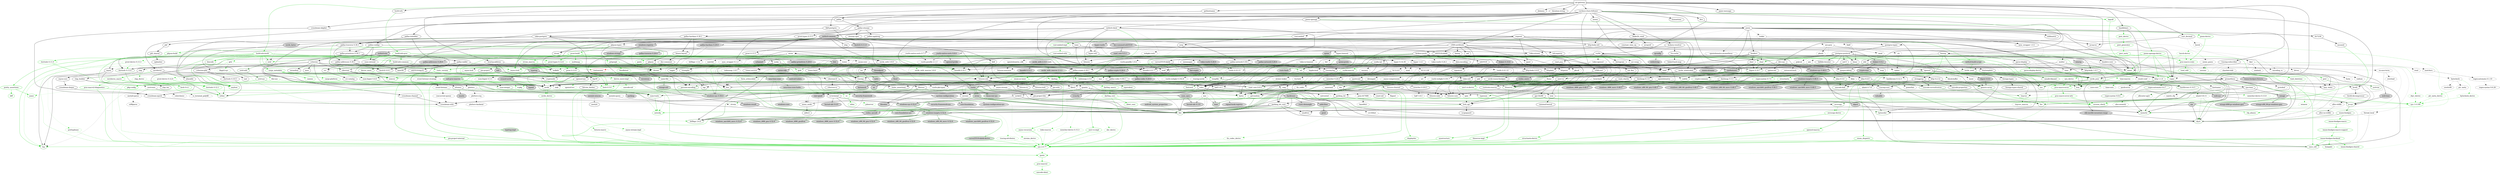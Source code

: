 digraph {
    0 [ label = "cat-gateway" shape = box]
    1 [ label = "anyhow" color = darkgreen]
    2 [ label = "base64 0.22.1" color = darkgreen]
    3 [ label = "bb8" ]
    4 [ label = "bb8-postgres" ]
    5 [ label = "build-info" ]
    6 [ label = "build-info-build" color = green3]
    7 [ label = "cardano-chain-follower" ]
    8 [ label = "chrono" color = darkgreen]
    9 [ label = "clap" ]
    10 [ label = "cpu-time" ]
    11 [ label = "crossbeam-skiplist" ]
    12 [ label = "cryptoxide" ]
    13 [ label = "dashmap 6.1.0" ]
    14 [ label = "dotenvy" ]
    15 [ label = "duration-string" ]
    16 [ label = "ed25519-dalek" ]
    17 [ label = "futures" ]
    18 [ label = "gethostname" ]
    19 [ label = "handlebars" ]
    20 [ label = "hex" ]
    21 [ label = "local-ip-address" ]
    22 [ label = "moka" ]
    23 [ label = "num-bigint 0.4.6" color = darkgreen]
    24 [ label = "num-traits" color = darkgreen]
    25 [ label = "openssl" ]
    26 [ label = "pallas" ]
    27 [ label = "pallas-traverse 0.30.1" ]
    28 [ label = "panic-message" ]
    29 [ label = "poem" ]
    30 [ label = "poem-openapi" ]
    31 [ label = "prometheus" ]
    32 [ label = "rand" ]
    33 [ label = "rust-embed" ]
    34 [ label = "rust_decimal" ]
    35 [ label = "scylla" ]
    36 [ label = "serde" color = darkgreen]
    37 [ label = "serde_json" color = darkgreen]
    38 [ label = "strum" ]
    39 [ label = "strum_macros" color = green3]
    40 [ label = "thiserror" color = darkgreen]
    41 [ label = "tokio" ]
    42 [ label = "tokio-postgres" ]
    43 [ label = "tracing" ]
    44 [ label = "tracing-subscriber" ]
    45 [ label = "ulid" ]
    46 [ label = "url" color = darkgreen]
    47 [ label = "uuid" ]
    48 [ label = "async-trait" color = green3]
    49 [ label = "futures-util" ]
    50 [ label = "parking_lot" ]
    51 [ label = "bincode" color = darkgreen]
    52 [ label = "build-info-common" color = darkgreen]
    53 [ label = "build-info-proc" color = green3]
    54 [ label = "cargo_metadata" color = green3]
    55 [ label = "git2" color = green3, style = dashed]
    56 [ label = "glob" color = darkgreen]
    57 [ label = "pretty_assertions" color = green3]
    58 [ label = "rustc_version" color = green3]
    59 [ label = "zstd" color = darkgreen]
    60 [ label = "blake2b_simd" ]
    61 [ label = "brotli" ]
    62 [ label = "c509-certificate" ]
    63 [ label = "crossbeam-channel" ]
    64 [ label = "crossbeam-epoch" ]
    65 [ label = "dirs" ]
    66 [ label = "fmmap" ]
    67 [ label = "hickory-resolver" ]
    68 [ label = "http 1.1.0" color = darkgreen]
    69 [ label = "humantime" ]
    70 [ label = "logcall" color = green3]
    71 [ label = "memx" ]
    72 [ label = "minicbor 0.24.4" ]
    73 [ label = "mithril-client" ]
    74 [ label = "ouroboros" ]
    75 [ label = "pallas-crypto 0.30.1" ]
    76 [ label = "pallas-hardano 0.30.1" ]
    77 [ label = "rayon" ]
    78 [ label = "tar" ]
    79 [ label = "tracing-log" ]
    80 [ label = "ureq" ]
    81 [ label = "x509-cert" ]
    82 [ label = "android-tzdata" color = darkgreen, style = "dashed,filled", fillcolor = lightgrey]
    83 [ label = "iana-time-zone" color = darkgreen, style = "dashed,filled", fillcolor = lightgrey]
    84 [ label = "js-sys" color = darkgreen]
    85 [ label = "wasm-bindgen" color = darkgreen]
    86 [ label = "windows-targets 0.52.6" color = darkgreen, style = filled, fillcolor = lightgrey]
    87 [ label = "clap_builder" ]
    88 [ label = "clap_derive" color = green3, style = dashed]
    89 [ label = "libc" color = darkgreen]
    90 [ label = "winapi" style = filled, fillcolor = lightgrey]
    91 [ label = "crossbeam-utils" ]
    92 [ label = "cfg-if" color = darkgreen]
    93 [ label = "hashbrown 0.14.5" color = darkgreen]
    94 [ label = "lock_api" ]
    95 [ label = "once_cell" color = darkgreen]
    96 [ label = "parking_lot_core" ]
    97 [ label = "curve25519-dalek" ]
    98 [ label = "ed25519" ]
    99 [ label = "rand_core 0.6.4" color = darkgreen]
    100 [ label = "sha2" color = darkgreen]
    101 [ label = "subtle" color = darkgreen]
    102 [ label = "zeroize" ]
    103 [ label = "futures-channel" ]
    104 [ label = "futures-core" ]
    105 [ label = "futures-executor" style = dashed]
    106 [ label = "futures-io" ]
    107 [ label = "futures-sink" ]
    108 [ label = "futures-task" ]
    109 [ label = "rustix" color = darkgreen, style = filled, fillcolor = lightgrey]
    110 [ label = "log" color = darkgreen]
    111 [ label = "pest" color = darkgreen]
    112 [ label = "pest_derive" color = green3]
    113 [ label = "neli" style = filled, fillcolor = lightgrey]
    114 [ label = "windows-sys 0.59.0" color = darkgreen, style = filled, fillcolor = lightgrey]
    115 [ label = "async-lock" style = dashed]
    116 [ label = "event-listener" style = dashed]
    117 [ label = "quanta" style = dashed]
    118 [ label = "smallvec" ]
    119 [ label = "tagptr" ]
    120 [ label = "triomphe" ]
    121 [ label = "num-integer" color = darkgreen]
    122 [ label = "autocfg" color = green3]
    123 [ label = "bitflags 2.6.0" color = darkgreen]
    124 [ label = "foreign-types" ]
    125 [ label = "openssl-macros" color = green3]
    126 [ label = "openssl-sys" ]
    127 [ label = "pallas-addresses 0.30.1" ]
    128 [ label = "pallas-codec 0.30.1" ]
    129 [ label = "pallas-configs" ]
    130 [ label = "pallas-network 0.30.1" ]
    131 [ label = "pallas-primitives 0.30.1" ]
    132 [ label = "pallas-txbuilder" ]
    133 [ label = "pallas-utxorpc" ]
    134 [ label = "itertools 0.13.0" color = darkgreen]
    135 [ label = "paste" color = green3]
    136 [ label = "async-compression" style = dashed]
    137 [ label = "bytes" color = darkgreen]
    138 [ label = "cookie" style = dashed]
    139 [ label = "headers" ]
    140 [ label = "http-body-util" ]
    141 [ label = "hyper 1.4.1" ]
    142 [ label = "hyper-util" ]
    143 [ label = "mime" color = darkgreen]
    144 [ label = "mime_guess" style = dashed]
    145 [ label = "multer" style = dashed]
    146 [ label = "nix" style = filled, fillcolor = lightgrey]
    147 [ label = "opentelemetry" style = dashed]
    148 [ label = "opentelemetry-prometheus" style = dashed]
    149 [ label = "percent-encoding" color = darkgreen]
    150 [ label = "pin-project-lite" ]
    151 [ label = "poem-derive" color = green3]
    152 [ label = "quick-xml" ]
    153 [ label = "regex" color = darkgreen]
    154 [ label = "rfc7239" ]
    155 [ label = "serde_urlencoded" ]
    156 [ label = "serde_yaml" color = darkgreen]
    157 [ label = "sync_wrapper 1.0.1" ]
    158 [ label = "tempfile" color = darkgreen]
    159 [ label = "time" style = dashed]
    160 [ label = "tokio-stream" ]
    161 [ label = "tokio-util" ]
    162 [ label = "wildmatch" ]
    163 [ label = "derive_more" color = darkgreen]
    164 [ label = "indexmap 2.5.0" color = darkgreen]
    165 [ label = "poem-openapi-derive" color = green3]
    166 [ label = "fnv" color = darkgreen]
    167 [ label = "lazy_static" ]
    168 [ label = "memchr" color = darkgreen]
    169 [ label = "protobuf" style = dashed]
    170 [ label = "rand_chacha" ]
    171 [ label = "rust-embed-impl" color = green3]
    172 [ label = "rust-embed-utils" color = darkgreen]
    173 [ label = "walkdir" color = darkgreen]
    174 [ label = "arrayvec" ]
    175 [ label = "borsh" style = dashed]
    176 [ label = "postgres-types" ]
    177 [ label = "rkyv" style = dashed]
    178 [ label = "arc-swap" ]
    179 [ label = "byteorder" color = darkgreen]
    180 [ label = "dashmap 5.5.3" ]
    181 [ label = "histogram" ]
    182 [ label = "lz4_flex" ]
    183 [ label = "rand_pcg" ]
    184 [ label = "scylla-cql" ]
    185 [ label = "scylla-macros" color = green3]
    186 [ label = "snap" ]
    187 [ label = "socket2" ]
    188 [ label = "tokio-openssl" style = dashed]
    189 [ label = "serde_derive" color = green3]
    190 [ label = "itoa" color = darkgreen]
    191 [ label = "ryu" color = darkgreen]
    192 [ label = "heck 0.5.0" color = green3]
    193 [ label = "proc-macro2" color = green3]
    194 [ label = "quote" color = green3]
    195 [ label = "rustversion" color = red]
    196 [ label = "syn 2.0.77" color = green3]
    197 [ label = "thiserror-impl" color = green3]
    198 [ label = "backtrace" style = filled, fillcolor = lightgrey]
    199 [ label = "mio" style = dashed]
    200 [ label = "signal-hook-registry" style = "dashed,filled", fillcolor = lightgrey]
    201 [ label = "tokio-macros" color = green3, style = dashed]
    202 [ label = "windows-sys 0.52.0" color = darkgreen, style = filled, fillcolor = lightgrey]
    203 [ label = "fallible-iterator" ]
    204 [ label = "phf" ]
    205 [ label = "postgres-protocol" ]
    206 [ label = "whoami" ]
    207 [ label = "tracing-attributes" color = green3, style = dashed]
    208 [ label = "tracing-core" ]
    209 [ label = "matchers" style = dashed]
    210 [ label = "nu-ansi-term" style = dashed]
    211 [ label = "sharded-slab" style = dashed]
    212 [ label = "thread_local" style = dashed]
    213 [ label = "tracing-serde" style = dashed]
    214 [ label = "getrandom" color = darkgreen]
    215 [ label = "web-time" style = filled, fillcolor = lightgrey]
    216 [ label = "form_urlencoded" color = darkgreen]
    217 [ label = "idna 0.5.0" color = darkgreen]
    218 [ label = "futures-macro" color = green3, style = dashed]
    219 [ label = "pin-utils" ]
    220 [ label = "slab" style = dashed]
    221 [ label = "semver" color = darkgreen]
    222 [ label = "proc-macro-error" color = green3]
    223 [ label = "camino" color = green3]
    224 [ label = "cargo-platform" color = green3]
    225 [ label = "libgit2-sys" color = green3, style = dashed]
    226 [ label = "diff" color = green3]
    227 [ label = "yansi" color = green3]
    228 [ label = "zstd-safe" color = darkgreen]
    229 [ label = "arrayref" ]
    230 [ label = "constant_time_eq" ]
    231 [ label = "alloc-no-stdlib" ]
    232 [ label = "alloc-stdlib" style = dashed]
    233 [ label = "brotli-decompressor" ]
    234 [ label = "asn1-rs" ]
    235 [ label = "bimap" ]
    236 [ label = "oid" ]
    237 [ label = "oid-registry" ]
    238 [ label = "serde-wasm-bindgen" ]
    239 [ label = "dirs-sys" ]
    240 [ label = "enum_dispatch" color = green3]
    241 [ label = "fs4" style = dashed]
    242 [ label = "memmapix" ]
    243 [ label = "parse-display" ]
    244 [ label = "hickory-proto" ]
    245 [ label = "ipconfig" style = "dashed,filled", fillcolor = lightgrey]
    246 [ label = "lru-cache" ]
    247 [ label = "resolv-conf" style = dashed]
    248 [ label = "rustls 0.21.12" style = dashed]
    249 [ label = "tokio-rustls 0.24.1" style = dashed]
    250 [ label = "syn 1.0.109" color = green3]
    251 [ label = "cpufeatures" color = darkgreen, style = filled, fillcolor = lightgrey]
    252 [ label = "half 2.4.1" ]
    253 [ label = "minicbor-derive 0.15.3" color = green3, style = dashed]
    254 [ label = "async-recursion" color = green3]
    255 [ label = "flate2" style = dashed]
    256 [ label = "flume" style = dashed]
    257 [ label = "mithril-common" style = filled, fillcolor = lightgrey]
    258 [ label = "reqwest" ]
    259 [ label = "slog" ]
    260 [ label = "aliasable" ]
    261 [ label = "ouroboros_macro" color = green3]
    262 [ label = "static_assertions" ]
    263 [ label = "binary-layout" ]
    264 [ label = "tap" ]
    265 [ label = "either" color = darkgreen]
    266 [ label = "rayon-core" ]
    267 [ label = "filetime" ]
    268 [ label = "xattr" style = "dashed,filled", fillcolor = lightgrey]
    269 [ label = "rustls 0.23.13" style = dashed]
    270 [ label = "rustls-native-certs 0.7.3" style = dashed]
    271 [ label = "rustls-pki-types" style = dashed]
    272 [ label = "webpki-roots" style = dashed]
    273 [ label = "const-oid" ]
    274 [ label = "der" ]
    275 [ label = "spki" ]
    276 [ label = "tls_codec" style = dashed]
    277 [ label = "android_system_properties" color = darkgreen, style = "dashed,filled", fillcolor = lightgrey]
    278 [ label = "core-foundation-sys" color = darkgreen, style = "dashed,filled", fillcolor = lightgrey]
    279 [ label = "iana-time-zone-haiku" color = darkgreen, style = "dashed,filled", fillcolor = lightgrey]
    280 [ label = "windows-core" color = darkgreen, style = "dashed,filled", fillcolor = lightgrey]
    281 [ label = "wasm-bindgen-macro" color = green3]
    282 [ label = "windows_aarch64_gnullvm 0.52.6" color = darkgreen, style = filled, fillcolor = lightgrey]
    283 [ label = "windows_aarch64_msvc 0.52.6" color = darkgreen, style = filled, fillcolor = lightgrey]
    284 [ label = "windows_i686_gnu 0.52.6" color = darkgreen, style = filled, fillcolor = lightgrey]
    285 [ label = "windows_i686_gnullvm" color = darkgreen, style = filled, fillcolor = lightgrey]
    286 [ label = "windows_i686_msvc 0.52.6" color = darkgreen, style = filled, fillcolor = lightgrey]
    287 [ label = "windows_x86_64_gnu 0.52.6" color = darkgreen, style = filled, fillcolor = lightgrey]
    288 [ label = "windows_x86_64_gnullvm 0.52.6" color = darkgreen, style = filled, fillcolor = lightgrey]
    289 [ label = "windows_x86_64_msvc 0.52.6" color = darkgreen, style = filled, fillcolor = lightgrey]
    290 [ label = "anstream" style = dashed]
    291 [ label = "anstyle" ]
    292 [ label = "clap_lex" ]
    293 [ label = "strsim" color = darkgreen, style = dashed]
    294 [ label = "winapi-i686-pc-windows-gnu" style = filled, fillcolor = lightgrey]
    295 [ label = "winapi-x86_64-pc-windows-gnu" style = filled, fillcolor = lightgrey]
    296 [ label = "ahash 0.8.11" color = darkgreen, style = dashed]
    297 [ label = "allocator-api2" color = darkgreen, style = dashed]
    298 [ label = "scopeguard" ]
    299 [ label = "redox_syscall" style = filled, fillcolor = lightgrey]
    300 [ label = "curve25519-dalek-derive" color = green3, style = filled, fillcolor = lightgrey]
    301 [ label = "digest 0.10.7" color = darkgreen]
    302 [ label = "fiat-crypto" style = filled, fillcolor = lightgrey]
    303 [ label = "pkcs8" style = dashed]
    304 [ label = "signature" ]
    305 [ label = "zeroize_derive" color = green3, style = dashed]
    306 [ label = "errno" color = darkgreen, style = filled, fillcolor = lightgrey]
    307 [ label = "linux-raw-sys" color = darkgreen, style = filled, fillcolor = lightgrey]
    308 [ label = "ucd-trie" color = darkgreen]
    309 [ label = "pest_generator" color = green3]
    310 [ label = "neli-proc-macros" color = green3, style = filled, fillcolor = lightgrey]
    311 [ label = "event-listener-strategy" style = dashed]
    312 [ label = "concurrent-queue" style = dashed]
    313 [ label = "parking" style = "dashed,filled", fillcolor = lightgrey]
    314 [ label = "raw-cpuid" style = "dashed,filled", fillcolor = lightgrey]
    315 [ label = "wasi" color = darkgreen, style = filled, fillcolor = lightgrey]
    316 [ label = "web-sys" style = filled, fillcolor = lightgrey]
    317 [ label = "foreign-types-shared" ]
    318 [ label = "cc" color = green3]
    319 [ label = "openssl-src" color = green3, style = dashed]
    320 [ label = "pkg-config" color = green3]
    321 [ label = "vcpkg" color = green3]
    322 [ label = "base58" ]
    323 [ label = "bech32 0.9.1" ]
    324 [ label = "crc" ]
    325 [ label = "minicbor 0.20.0" ]
    326 [ label = "num-rational" ]
    327 [ label = "serde_with 3.9.0" ]
    328 [ label = "criterion" ]
    329 [ label = "pallas-wallet" ]
    330 [ label = "pallas-applying" ]
    331 [ label = "prost-types 0.13.3" ]
    332 [ label = "utxorpc-spec" ]
    333 [ label = "aes-gcm" style = dashed]
    334 [ label = "hkdf" style = dashed]
    335 [ label = "hmac" ]
    336 [ label = "version_check" color = green3]
    337 [ label = "base64 0.21.7" ]
    338 [ label = "headers-core" ]
    339 [ label = "httpdate" ]
    340 [ label = "sha1" ]
    341 [ label = "http-body 1.0.1" ]
    342 [ label = "h2 0.4.6" style = dashed]
    343 [ label = "httparse" style = dashed]
    344 [ label = "want" style = dashed]
    345 [ label = "tower" style = dashed]
    346 [ label = "tower-service" ]
    347 [ label = "unicase" color = darkgreen, style = dashed]
    348 [ label = "encoding_rs" style = dashed]
    349 [ label = "spin" style = dashed]
    350 [ label = "cfg_aliases" color = green3]
    351 [ label = "opentelemetry_sdk" style = dashed]
    352 [ label = "proc-macro-crate" color = green3]
    353 [ label = "aho-corasick" color = darkgreen, style = dashed]
    354 [ label = "regex-automata 0.4.7" color = darkgreen]
    355 [ label = "regex-syntax 0.8.4" color = darkgreen]
    356 [ label = "uncased" ]
    357 [ label = "unsafe-libyaml" color = darkgreen]
    358 [ label = "fastrand" color = darkgreen]
    359 [ label = "deranged" style = dashed]
    360 [ label = "num-conv" color = darkgreen, style = dashed]
    361 [ label = "powerfmt" style = dashed]
    362 [ label = "time-core" color = darkgreen, style = dashed]
    363 [ label = "time-macros" color = green3, style = dashed]
    364 [ label = "derive_more-impl" color = green3]
    365 [ label = "equivalent" color = darkgreen]
    366 [ label = "darling" color = green3]
    367 [ label = "ppv-lite86" ]
    368 [ label = "same-file" color = darkgreen]
    369 [ label = "winapi-util" color = darkgreen, style = filled, fillcolor = lightgrey]
    370 [ label = "borsh-derive" color = green3, style = dashed]
    371 [ label = "bitvec" style = dashed]
    372 [ label = "bytecheck" style = dashed]
    373 [ label = "hashbrown 0.12.3" style = dashed]
    374 [ label = "ptr_meta" style = dashed]
    375 [ label = "rend" style = dashed]
    376 [ label = "rkyv_derive" color = green3, style = dashed]
    377 [ label = "seahash" style = dashed]
    378 [ label = "tinyvec" color = darkgreen]
    379 [ label = "twox-hash" style = dashed]
    380 [ label = "bigdecimal" style = dashed]
    381 [ label = "num-bigint 0.3.3" style = dashed]
    382 [ label = "secrecy" style = dashed]
    383 [ label = "unicode-ident" color = green3]
    384 [ label = "addr2line" style = filled, fillcolor = lightgrey]
    385 [ label = "miniz_oxide" ]
    386 [ label = "object" style = filled, fillcolor = lightgrey]
    387 [ label = "rustc-demangle" style = filled, fillcolor = lightgrey]
    388 [ label = "hermit-abi 0.3.9" style = filled, fillcolor = lightgrey]
    389 [ label = "phf_shared" ]
    390 [ label = "md-5" ]
    391 [ label = "stringprep" ]
    392 [ label = "wasite" style = filled, fillcolor = lightgrey]
    393 [ label = "valuable" style = "dashed,filled", fillcolor = lightgrey]
    394 [ label = "regex-automata 0.1.10" style = dashed]
    395 [ label = "overload" style = dashed]
    396 [ label = "unicode-bidi" color = darkgreen]
    397 [ label = "unicode-normalization" color = darkgreen]
    398 [ label = "proc-macro-error-attr" color = green3]
    399 [ label = "libz-sys" color = green3, style = dashed]
    400 [ label = "zstd-sys" color = darkgreen]
    401 [ label = "asn1-rs-derive" color = green3]
    402 [ label = "asn1-rs-impl" color = green3]
    403 [ label = "displaydoc" color = green3]
    404 [ label = "nom" ]
    405 [ label = "rusticata-macros" ]
    406 [ label = "option-ext" ]
    407 [ label = "redox_users" style = filled, fillcolor = lightgrey]
    408 [ label = "windows-sys 0.48.0" style = filled, fillcolor = lightgrey]
    409 [ label = "parse-display-derive" color = green3]
    410 [ label = "data-encoding" ]
    411 [ label = "enum-as-inner" color = green3]
    412 [ label = "idna 0.4.0" ]
    413 [ label = "ipnet" ]
    414 [ label = "rustls-pemfile 1.0.4" style = dashed]
    415 [ label = "widestring" style = "dashed,filled", fillcolor = lightgrey]
    416 [ label = "winreg" style = "dashed,filled", fillcolor = lightgrey]
    417 [ label = "linked-hash-map" ]
    418 [ label = "hostname" style = dashed]
    419 [ label = "quick-error" style = dashed]
    420 [ label = "ring" style = dashed]
    421 [ label = "rustls-webpki 0.101.7" style = dashed]
    422 [ label = "sct" style = dashed]
    423 [ label = "crunchy" style = filled, fillcolor = lightgrey]
    424 [ label = "crc32fast" style = dashed]
    425 [ label = "nanorand" style = dashed]
    426 [ label = "bech32 0.11.0" style = filled, fillcolor = lightgrey]
    427 [ label = "blake2 0.10.6" style = filled, fillcolor = lightgrey]
    428 [ label = "ciborium" ]
    429 [ label = "ckb-merkle-mountain-range" style = filled, fillcolor = lightgrey]
    430 [ label = "fixed" style = filled, fillcolor = lightgrey]
    431 [ label = "kes-summed-ed25519" style = filled, fillcolor = lightgrey]
    432 [ label = "mithril-build-script" color = green3, style = filled, fillcolor = lightgrey]
    433 [ label = "mithril-stm" style = filled, fillcolor = lightgrey]
    434 [ label = "pallas-addresses 0.29.0" style = "dashed,filled", fillcolor = lightgrey]
    435 [ label = "pallas-codec 0.29.0" style = "dashed,filled", fillcolor = lightgrey]
    436 [ label = "pallas-hardano 0.29.0" style = "dashed,filled", fillcolor = lightgrey]
    437 [ label = "pallas-network 0.29.0" style = "dashed,filled", fillcolor = lightgrey]
    438 [ label = "pallas-primitives 0.29.0" style = "dashed,filled", fillcolor = lightgrey]
    439 [ label = "pallas-traverse 0.29.0" style = "dashed,filled", fillcolor = lightgrey]
    440 [ label = "serde_bytes" style = filled, fillcolor = lightgrey]
    441 [ label = "typetag" style = filled, fillcolor = lightgrey]
    442 [ label = "hyper-rustls" style = "dashed,filled", fillcolor = lightgrey]
    443 [ label = "quinn" style = "dashed,filled", fillcolor = lightgrey]
    444 [ label = "rustls-pemfile 2.1.3" style = dashed]
    445 [ label = "system-configuration" style = "dashed,filled", fillcolor = lightgrey]
    446 [ label = "tokio-rustls 0.26.0" style = "dashed,filled", fillcolor = lightgrey]
    447 [ label = "wasm-bindgen-futures" style = filled, fillcolor = lightgrey]
    448 [ label = "wasm-streams" style = "dashed,filled", fillcolor = lightgrey]
    449 [ label = "windows-registry" style = filled, fillcolor = lightgrey]
    450 [ label = "heck 0.4.1" color = green3]
    451 [ label = "itertools 0.12.1" color = green3]
    452 [ label = "proc-macro2-diagnostics" color = green3]
    453 [ label = "doc-comment" ]
    454 [ label = "crossbeam-deque" ]
    455 [ label = "libredox" style = filled, fillcolor = lightgrey]
    456 [ label = "rustls-webpki 0.102.8" style = dashed]
    457 [ label = "openssl-probe" style = "dashed,filled", fillcolor = lightgrey]
    458 [ label = "schannel" style = "dashed,filled", fillcolor = lightgrey]
    459 [ label = "security-framework" style = "dashed,filled", fillcolor = lightgrey]
    460 [ label = "der_derive" color = green3, style = dashed]
    461 [ label = "flagset" style = dashed]
    462 [ label = "pem-rfc7468" style = dashed]
    463 [ label = "base64ct" style = dashed]
    464 [ label = "tls_codec_derive" color = green3, style = dashed]
    465 [ label = "wasm-bindgen-macro-support" color = green3]
    466 [ label = "anstyle-parse" style = dashed]
    467 [ label = "anstyle-query" style = dashed]
    468 [ label = "anstyle-wincon" style = "dashed,filled", fillcolor = lightgrey]
    469 [ label = "colorchoice" style = dashed]
    470 [ label = "is_terminal_polyfill" style = dashed]
    471 [ label = "utf8parse" style = dashed]
    472 [ label = "zerocopy" color = darkgreen]
    473 [ label = "block-buffer" color = darkgreen, style = dashed]
    474 [ label = "crypto-common" color = darkgreen]
    475 [ label = "pest_meta" color = green3]
    476 [ label = "jobserver" color = green3, style = dashed]
    477 [ label = "shlex" color = green3]
    478 [ label = "crc-catalog" ]
    479 [ label = "half 1.8.3" style = dashed]
    480 [ label = "minicbor-derive 0.13.0" color = green3, style = dashed]
    481 [ label = "indexmap 1.9.3" style = dashed]
    482 [ label = "serde_with_macros 3.9.0" color = green3, style = dashed]
    483 [ label = "anes" ]
    484 [ label = "cast" ]
    485 [ label = "criterion-plot" ]
    486 [ label = "is-terminal" ]
    487 [ label = "itertools 0.10.5" ]
    488 [ label = "oorandom" ]
    489 [ label = "plotters" style = dashed]
    490 [ label = "tinytemplate" ]
    491 [ label = "bip39" ]
    492 [ label = "ed25519-bip32" ]
    493 [ label = "prost 0.13.3" ]
    494 [ label = "pbjson" ]
    495 [ label = "pbjson-types" ]
    496 [ label = "prost 0.12.6" color = darkgreen]
    497 [ label = "tonic" ]
    498 [ label = "aead" style = dashed]
    499 [ label = "aes" style = dashed]
    500 [ label = "cipher" style = dashed]
    501 [ label = "ctr" style = dashed]
    502 [ label = "ghash" style = dashed]
    503 [ label = "atomic-waker" style = dashed]
    504 [ label = "try-lock" style = dashed]
    505 [ label = "pin-project" ]
    506 [ label = "tower-layer" ]
    507 [ label = "toml_edit" color = green3]
    508 [ label = "unicode-xid" color = green3, style = dashed]
    509 [ label = "darling_core" color = green3]
    510 [ label = "darling_macro" color = green3]
    511 [ label = "syn_derive" color = green3, style = dashed]
    512 [ label = "funty" style = dashed]
    513 [ label = "radium" style = dashed]
    514 [ label = "wyz" style = dashed]
    515 [ label = "bytecheck_derive" color = green3, style = dashed]
    516 [ label = "simdutf8" style = dashed]
    517 [ label = "ahash 0.7.8" style = dashed]
    518 [ label = "ptr_meta_derive" color = green3, style = dashed]
    519 [ label = "tinyvec_macros" color = darkgreen, style = dashed]
    520 [ label = "libm" style = dashed]
    521 [ label = "gimli" style = filled, fillcolor = lightgrey]
    522 [ label = "adler2" ]
    523 [ label = "siphasher" ]
    524 [ label = "unicode-properties" ]
    525 [ label = "regex-syntax 0.6.29" style = dashed]
    526 [ label = "synstructure" color = green3]
    527 [ label = "minimal-lexical" ]
    528 [ label = "windows-targets 0.48.5" style = filled, fillcolor = lightgrey]
    529 [ label = "regex-syntax 0.7.5" color = green3]
    530 [ label = "structmeta" color = green3]
    531 [ label = "match_cfg" style = dashed]
    532 [ label = "untrusted" style = dashed]
    533 [ label = "ciborium-io" ]
    534 [ label = "ciborium-ll" ]
    535 [ label = "az" style = filled, fillcolor = lightgrey]
    536 [ label = "bytemuck" style = filled, fillcolor = lightgrey]
    537 [ label = "typenum" color = darkgreen]
    538 [ label = "blake2 0.9.2" style = filled, fillcolor = lightgrey]
    539 [ label = "rand_core 0.5.1" style = filled, fillcolor = lightgrey]
    540 [ label = "serde_with 2.3.3" style = "dashed,filled", fillcolor = lightgrey]
    541 [ label = "blst" style = filled, fillcolor = lightgrey]
    542 [ label = "pallas-crypto 0.29.0" style = "dashed,filled", fillcolor = lightgrey]
    543 [ label = "erased-serde" style = filled, fillcolor = lightgrey]
    544 [ label = "inventory" style = filled, fillcolor = lightgrey]
    545 [ label = "typetag-impl" color = green3, style = filled, fillcolor = lightgrey]
    546 [ label = "rustls-native-certs 0.8.0" style = "dashed,filled", fillcolor = lightgrey]
    547 [ label = "quinn-proto" style = "dashed,filled", fillcolor = lightgrey]
    548 [ label = "quinn-udp" style = "dashed,filled", fillcolor = lightgrey]
    549 [ label = "rustc-hash" style = "dashed,filled", fillcolor = lightgrey]
    550 [ label = "core-foundation" style = "dashed,filled", fillcolor = lightgrey]
    551 [ label = "system-configuration-sys" style = "dashed,filled", fillcolor = lightgrey]
    552 [ label = "windows-result" style = filled, fillcolor = lightgrey]
    553 [ label = "windows-strings" style = filled, fillcolor = lightgrey]
    554 [ label = "security-framework-sys" style = "dashed,filled", fillcolor = lightgrey]
    555 [ label = "wasm-bindgen-backend" color = green3]
    556 [ label = "wasm-bindgen-shared" color = green3]
    557 [ label = "zerocopy-derive" color = green3]
    558 [ label = "generic-array" color = darkgreen]
    559 [ label = "hermit-abi 0.4.0" style = filled, fillcolor = lightgrey]
    560 [ label = "plotters-backend" style = dashed]
    561 [ label = "plotters-svg" style = dashed]
    562 [ label = "bitcoin_hashes" ]
    563 [ label = "prost-derive 0.13.3" color = green3, style = dashed]
    564 [ label = "pbjson-build" color = green3]
    565 [ label = "prost-build" color = green3]
    566 [ label = "prost-derive 0.12.6" color = green3, style = dashed]
    567 [ label = "async-stream" style = dashed]
    568 [ label = "axum" style = dashed]
    569 [ label = "h2 0.3.26" style = dashed]
    570 [ label = "http 0.2.12" ]
    571 [ label = "http-body 0.4.6" ]
    572 [ label = "hyper 0.14.30" style = dashed]
    573 [ label = "hyper-timeout" style = dashed]
    574 [ label = "inout" style = dashed]
    575 [ label = "opaque-debug" ]
    576 [ label = "polyval" style = dashed]
    577 [ label = "pin-project-internal" color = green3]
    578 [ label = "toml_datetime" color = green3]
    579 [ label = "winnow" color = green3, style = dashed]
    580 [ label = "ident_case" color = green3]
    581 [ label = "windows_aarch64_gnullvm 0.48.5" style = filled, fillcolor = lightgrey]
    582 [ label = "windows_aarch64_msvc 0.48.5" style = filled, fillcolor = lightgrey]
    583 [ label = "windows_i686_gnu 0.48.5" style = filled, fillcolor = lightgrey]
    584 [ label = "windows_i686_msvc 0.48.5" style = filled, fillcolor = lightgrey]
    585 [ label = "windows_x86_64_gnu 0.48.5" style = filled, fillcolor = lightgrey]
    586 [ label = "windows_x86_64_gnullvm 0.48.5" style = filled, fillcolor = lightgrey]
    587 [ label = "windows_x86_64_msvc 0.48.5" style = filled, fillcolor = lightgrey]
    588 [ label = "structmeta-derive" color = green3]
    589 [ label = "crypto-mac" style = filled, fillcolor = lightgrey]
    590 [ label = "digest 0.9.0" style = filled, fillcolor = lightgrey]
    591 [ label = "base64 0.13.1" style = "dashed,filled", fillcolor = lightgrey]
    592 [ label = "serde_with_macros 2.3.3" color = green3, style = "dashed,filled", fillcolor = lightgrey]
    593 [ label = "threadpool" style = filled, fillcolor = lightgrey]
    594 [ label = "typeid" style = filled, fillcolor = lightgrey]
    595 [ label = "bumpalo" color = green3]
    596 [ label = "itertools 0.11.0" color = green3]
    597 [ label = "prost-types 0.12.6" color = green3]
    598 [ label = "multimap" color = green3]
    599 [ label = "petgraph" color = green3]
    600 [ label = "prettyplease" color = green3, style = dashed]
    601 [ label = "async-stream-impl" color = green3, style = dashed]
    602 [ label = "axum-core" style = dashed]
    603 [ label = "bitflags 1.3.2" style = dashed]
    604 [ label = "matchit" style = dashed]
    605 [ label = "sync_wrapper 0.1.2" style = dashed]
    606 [ label = "tokio-io-timeout" style = dashed]
    607 [ label = "universal-hash" style = dashed]
    608 [ label = "num_cpus" style = filled, fillcolor = lightgrey]
    609 [ label = "fixedbitset" color = green3]
    0 -> 4 [ ]
    0 -> 5 [ ]
    0 -> 6 [ color = green3]
    0 -> 7 [ ]
    0 -> 10 [ ]
    0 -> 14 [ ]
    0 -> 15 [ ]
    0 -> 18 [ ]
    0 -> 19 [ ]
    0 -> 21 [ ]
    0 -> 28 [ ]
    0 -> 30 [ ]
    0 -> 34 [ ]
    0 -> 35 [ ]
    0 -> 44 [ ]
    0 -> 45 [ ]
    3 -> 48 [ color = green3]
    3 -> 49 [ ]
    3 -> 41 [ ]
    4 -> 3 [ ]
    4 -> 42 [ ]
    5 -> 53 [ color = green3]
    6 -> 1 [ color = green3]
    6 -> 2 [ color = green3]
    6 -> 51 [ color = green3]
    6 -> 52 [ color = green3]
    6 -> 54 [ color = green3]
    6 -> 55 [ color = green3, style = dotted]
    6 -> 56 [ color = green3]
    6 -> 57 [ color = green3]
    6 -> 58 [ color = green3]
    6 -> 59 [ color = green3]
    7 -> 60 [ ]
    7 -> 61 [ ]
    7 -> 62 [ ]
    7 -> 11 [ ]
    7 -> 13 [ ]
    7 -> 65 [ ]
    7 -> 66 [ ]
    7 -> 67 [ ]
    7 -> 69 [ ]
    7 -> 70 [ color = green3]
    7 -> 71 [ ]
    7 -> 73 [ ]
    7 -> 22 [ ]
    7 -> 74 [ ]
    7 -> 26 [ ]
    7 -> 76 [ ]
    7 -> 79 [ ]
    7 -> 80 [ ]
    7 -> 81 [ ]
    8 -> 82 [ color = darkgreen, arrowType = empty, fillcolor = lightgrey, style = dotted]
    8 -> 83 [ color = darkgreen, arrowType = empty, fillcolor = lightgrey, style = dotted]
    8 -> 24 [ color = darkgreen]
    8 -> 36 [ color = darkgreen, style = dotted]
    9 -> 87 [ ]
    9 -> 88 [ color = green3, style = dotted]
    10 -> 89 [ arrowType = empty, fillcolor = lightgrey]
    10 -> 90 [ arrowType = empty, fillcolor = lightgrey]
    11 -> 64 [ ]
    13 -> 91 [ ]
    13 -> 93 [ ]
    13 -> 94 [ ]
    13 -> 96 [ ]
    16 -> 97 [ ]
    16 -> 98 [ ]
    16 -> 100 [ ]
    17 -> 105 [ style = dotted]
    18 -> 109 [ arrowType = empty, fillcolor = lightgrey]
    19 -> 112 [ color = green3]
    19 -> 37 [ ]
    21 -> 113 [ arrowType = empty, fillcolor = lightgrey]
    21 -> 40 [ ]
    21 -> 114 [ arrowType = empty, fillcolor = lightgrey]
    22 -> 115 [ style = dotted]
    22 -> 48 [ color = green3, style = dotted]
    22 -> 63 [ ]
    22 -> 64 [ ]
    22 -> 49 [ style = dotted]
    22 -> 50 [ ]
    22 -> 117 [ style = dotted]
    22 -> 58 [ color = green3, arrowType = empty, fillcolor = lightgrey]
    22 -> 119 [ ]
    22 -> 40 [ ]
    22 -> 120 [ ]
    22 -> 47 [ ]
    23 -> 121 [ color = darkgreen]
    24 -> 122 [ color = green3]
    25 -> 123 [ ]
    25 -> 92 [ ]
    25 -> 124 [ ]
    25 -> 95 [ ]
    25 -> 125 [ color = green3]
    25 -> 126 [ ]
    26 -> 129 [ ]
    26 -> 130 [ ]
    26 -> 132 [ ]
    26 -> 133 [ ]
    27 -> 134 [ ]
    27 -> 127 [ ]
    27 -> 131 [ ]
    27 -> 135 [ color = green3]
    29 -> 136 [ style = dotted]
    29 -> 8 [ style = dotted]
    29 -> 138 [ style = dotted]
    29 -> 139 [ ]
    29 -> 20 [ style = dotted]
    29 -> 140 [ ]
    29 -> 142 [ ]
    29 -> 144 [ style = dotted]
    29 -> 145 [ style = dotted]
    29 -> 146 [ arrowType = empty, fillcolor = lightgrey]
    29 -> 148 [ style = dotted]
    29 -> 151 [ color = green3]
    29 -> 152 [ style = dotted]
    29 -> 153 [ ]
    29 -> 154 [ ]
    29 -> 33 [ style = dotted]
    29 -> 37 [ ]
    29 -> 155 [ ]
    29 -> 156 [ style = dotted]
    29 -> 157 [ ]
    29 -> 158 [ style = dotted]
    29 -> 160 [ style = dotted]
    29 -> 162 [ ]
    30 -> 163 [ ]
    30 -> 29 [ ]
    30 -> 165 [ color = green3]
    30 -> 46 [ style = dotted]
    30 -> 47 [ style = dotted]
    31 -> 166 [ ]
    31 -> 167 [ ]
    31 -> 168 [ ]
    31 -> 50 [ ]
    31 -> 169 [ style = dotted]
    31 -> 40 [ ]
    32 -> 170 [ style = dotted]
    33 -> 171 [ color = green3]
    34 -> 174 [ ]
    34 -> 175 [ style = dotted]
    34 -> 176 [ style = dotted]
    34 -> 177 [ style = dotted]
    35 -> 178 [ ]
    35 -> 2 [ style = dotted]
    35 -> 180 [ ]
    35 -> 17 [ ]
    35 -> 181 [ ]
    35 -> 134 [ ]
    35 -> 167 [ ]
    35 -> 32 [ ]
    35 -> 183 [ ]
    35 -> 184 [ ]
    35 -> 156 [ style = dotted]
    35 -> 188 [ style = dotted]
    35 -> 43 [ ]
    35 -> 46 [ style = dotted]
    36 -> 189 [ color = green3, style = dotted]
    36 -> 189 [ color = green3, arrowType = empty, fillcolor = lightgrey]
    37 -> 190 [ color = darkgreen]
    37 -> 168 [ color = darkgreen]
    37 -> 191 [ color = darkgreen]
    37 -> 36 [ color = darkgreen]
    38 -> 39 [ color = green3, style = dotted]
    39 -> 192 [ color = green3]
    39 -> 195 [ color = green3]
    39 -> 196 [ color = green3]
    40 -> 197 [ color = green3]
    41 -> 198 [ arrowType = empty, fillcolor = lightgrey]
    41 -> 137 [ style = dotted]
    41 -> 199 [ style = dotted]
    41 -> 50 [ style = dotted]
    41 -> 150 [ ]
    41 -> 200 [ arrowType = empty, fillcolor = lightgrey, style = dotted]
    41 -> 187 [ arrowType = empty, fillcolor = lightgrey, style = dotted]
    41 -> 201 [ color = green3, style = dotted]
    42 -> 48 [ color = green3]
    42 -> 49 [ ]
    42 -> 149 [ ]
    42 -> 204 [ ]
    42 -> 176 [ ]
    42 -> 161 [ ]
    42 -> 206 [ ]
    43 -> 110 [ style = dotted]
    43 -> 150 [ ]
    43 -> 207 [ color = green3, style = dotted]
    43 -> 208 [ ]
    44 -> 209 [ style = dotted]
    44 -> 210 [ style = dotted]
    44 -> 153 [ style = dotted]
    44 -> 37 [ style = dotted]
    44 -> 211 [ style = dotted]
    44 -> 118 [ style = dotted]
    44 -> 212 [ style = dotted]
    44 -> 159 [ style = dotted]
    44 -> 43 [ style = dotted]
    44 -> 79 [ style = dotted]
    44 -> 213 [ style = dotted]
    45 -> 32 [ style = dotted]
    45 -> 47 [ style = dotted]
    45 -> 215 [ arrowType = empty, fillcolor = lightgrey]
    46 -> 216 [ color = darkgreen]
    46 -> 217 [ color = darkgreen]
    47 -> 214 [ style = dotted]
    47 -> 36 [ style = dotted]
    48 -> 196 [ color = green3]
    49 -> 103 [ style = dotted]
    49 -> 106 [ style = dotted]
    49 -> 218 [ color = green3, style = dotted]
    49 -> 108 [ ]
    49 -> 168 [ style = dotted]
    49 -> 150 [ ]
    49 -> 219 [ ]
    49 -> 220 [ style = dotted]
    50 -> 94 [ ]
    50 -> 96 [ ]
    51 -> 36 [ color = darkgreen]
    52 -> 8 [ color = darkgreen]
    52 -> 163 [ color = darkgreen]
    52 -> 221 [ color = darkgreen]
    53 -> 1 [ color = green3]
    53 -> 2 [ color = green3]
    53 -> 51 [ color = green3]
    53 -> 52 [ color = green3]
    53 -> 23 [ color = green3]
    53 -> 222 [ color = green3]
    53 -> 37 [ color = green3]
    53 -> 59 [ color = green3]
    54 -> 223 [ color = green3]
    54 -> 224 [ color = green3]
    54 -> 221 [ color = green3]
    54 -> 37 [ color = green3]
    54 -> 40 [ color = green3]
    55 -> 123 [ color = green3, style = dashed]
    55 -> 225 [ color = green3, style = dashed]
    55 -> 110 [ color = green3, style = dashed]
    55 -> 46 [ color = green3, style = dashed]
    57 -> 226 [ color = green3]
    57 -> 227 [ color = green3]
    58 -> 221 [ color = green3]
    59 -> 228 [ color = darkgreen]
    60 -> 229 [ ]
    60 -> 174 [ ]
    60 -> 230 [ ]
    61 -> 233 [ ]
    62 -> 1 [ ]
    62 -> 235 [ ]
    62 -> 16 [ ]
    62 -> 20 [ ]
    62 -> 72 [ ]
    62 -> 236 [ ]
    62 -> 237 [ ]
    62 -> 153 [ ]
    62 -> 238 [ ]
    62 -> 38 [ ]
    63 -> 91 [ ]
    64 -> 91 [ ]
    65 -> 239 [ ]
    66 -> 179 [ ]
    66 -> 240 [ color = green3]
    66 -> 241 [ style = dotted]
    66 -> 242 [ ]
    66 -> 243 [ ]
    67 -> 244 [ ]
    67 -> 245 [ arrowType = empty, fillcolor = lightgrey, style = dotted]
    67 -> 246 [ ]
    67 -> 247 [ style = dotted]
    68 -> 137 [ color = darkgreen]
    68 -> 166 [ color = darkgreen]
    68 -> 190 [ color = darkgreen]
    70 -> 222 [ color = green3]
    71 -> 251 [ arrowType = empty, fillcolor = lightgrey]
    72 -> 252 [ style = dotted]
    72 -> 253 [ color = green3, style = dotted]
    73 -> 254 [ color = green3]
    73 -> 255 [ style = dotted]
    73 -> 256 [ style = dotted]
    73 -> 17 [ ]
    73 -> 257 [ arrowType = empty, fillcolor = lightgrey]
    73 -> 257 [ arrowType = empty, fillcolor = lightgrey]
    73 -> 258 [ ]
    73 -> 258 [ arrowType = empty, fillcolor = lightgrey]
    73 -> 78 [ style = dotted]
    73 -> 47 [ ]
    73 -> 59 [ style = dotted]
    74 -> 260 [ ]
    74 -> 261 [ color = green3]
    74 -> 262 [ ]
    75 -> 12 [ ]
    75 -> 128 [ ]
    75 -> 99 [ ]
    76 -> 263 [ ]
    76 -> 130 [ ]
    76 -> 27 [ ]
    76 -> 264 [ ]
    77 -> 265 [ ]
    77 -> 266 [ ]
    78 -> 267 [ ]
    78 -> 268 [ arrowType = empty, fillcolor = lightgrey, style = dotted]
    79 -> 110 [ ]
    79 -> 208 [ ]
    80 -> 255 [ style = dotted]
    80 -> 269 [ style = dotted]
    80 -> 270 [ style = dotted]
    80 -> 46 [ ]
    80 -> 272 [ style = dotted]
    81 -> 275 [ ]
    81 -> 276 [ style = dotted]
    83 -> 277 [ color = darkgreen, arrowType = empty, fillcolor = lightgrey, style = dashed]
    83 -> 278 [ color = darkgreen, arrowType = empty, fillcolor = lightgrey, style = dashed]
    83 -> 279 [ color = darkgreen, arrowType = empty, fillcolor = lightgrey, style = dashed]
    83 -> 84 [ color = darkgreen, arrowType = empty, fillcolor = lightgrey, style = dashed]
    83 -> 280 [ color = darkgreen, arrowType = empty, fillcolor = lightgrey, style = dashed]
    84 -> 85 [ color = darkgreen]
    85 -> 92 [ color = darkgreen]
    85 -> 281 [ color = green3]
    86 -> 282 [ color = darkgreen, arrowType = empty, fillcolor = lightgrey]
    86 -> 283 [ color = darkgreen, arrowType = empty, fillcolor = lightgrey]
    86 -> 284 [ color = darkgreen, arrowType = empty, fillcolor = lightgrey]
    86 -> 285 [ color = darkgreen, arrowType = empty, fillcolor = lightgrey]
    86 -> 286 [ color = darkgreen, arrowType = empty, fillcolor = lightgrey]
    86 -> 287 [ color = darkgreen, arrowType = empty, fillcolor = lightgrey]
    86 -> 288 [ color = darkgreen, arrowType = empty, fillcolor = lightgrey]
    86 -> 289 [ color = darkgreen, arrowType = empty, fillcolor = lightgrey]
    87 -> 290 [ style = dotted]
    87 -> 292 [ ]
    87 -> 293 [ style = dotted]
    88 -> 192 [ color = green3, style = dashed]
    88 -> 196 [ color = green3, style = dashed]
    90 -> 294 [ arrowType = empty, fillcolor = lightgrey]
    90 -> 295 [ arrowType = empty, fillcolor = lightgrey]
    93 -> 296 [ color = darkgreen, style = dotted]
    93 -> 297 [ color = darkgreen, style = dotted]
    94 -> 122 [ color = green3]
    94 -> 298 [ ]
    96 -> 92 [ ]
    96 -> 89 [ arrowType = empty, fillcolor = lightgrey]
    96 -> 299 [ arrowType = empty, fillcolor = lightgrey]
    96 -> 118 [ ]
    96 -> 86 [ arrowType = empty, fillcolor = lightgrey]
    97 -> 251 [ arrowType = empty, fillcolor = lightgrey]
    97 -> 300 [ color = green3, arrowType = empty, fillcolor = lightgrey]
    97 -> 301 [ style = dotted]
    97 -> 302 [ arrowType = empty, fillcolor = lightgrey]
    97 -> 58 [ color = green3]
    97 -> 102 [ style = dotted]
    98 -> 303 [ style = dotted]
    98 -> 36 [ style = dotted]
    98 -> 304 [ ]
    99 -> 214 [ color = darkgreen, style = dotted]
    100 -> 251 [ color = darkgreen, arrowType = empty, fillcolor = lightgrey]
    100 -> 301 [ color = darkgreen]
    102 -> 305 [ color = green3, style = dotted]
    103 -> 104 [ ]
    103 -> 107 [ style = dotted]
    105 -> 49 [ style = dashed]
    109 -> 123 [ color = darkgreen, arrowType = empty, fillcolor = lightgrey]
    109 -> 306 [ color = darkgreen, arrowType = empty, fillcolor = lightgrey, style = dotted]
    109 -> 306 [ color = darkgreen, arrowType = empty, fillcolor = lightgrey]
    109 -> 306 [ color = darkgreen, arrowType = empty, fillcolor = lightgrey]
    109 -> 307 [ color = darkgreen, arrowType = empty, fillcolor = lightgrey]
    109 -> 307 [ color = darkgreen, arrowType = empty, fillcolor = lightgrey]
    111 -> 168 [ color = darkgreen, style = dotted]
    111 -> 40 [ color = darkgreen, style = dotted]
    111 -> 308 [ color = darkgreen]
    112 -> 309 [ color = green3]
    113 -> 179 [ arrowType = empty, fillcolor = lightgrey]
    113 -> 89 [ arrowType = empty, fillcolor = lightgrey]
    113 -> 110 [ arrowType = empty, fillcolor = lightgrey]
    113 -> 310 [ color = green3, arrowType = empty, fillcolor = lightgrey]
    114 -> 86 [ color = darkgreen, arrowType = empty, fillcolor = lightgrey]
    115 -> 311 [ style = dashed]
    116 -> 312 [ style = dashed]
    116 -> 313 [ arrowType = empty, fillcolor = lightgrey, style = dotted]
    116 -> 150 [ style = dashed]
    117 -> 91 [ style = dashed]
    117 -> 89 [ arrowType = empty, fillcolor = lightgrey, style = dashed]
    117 -> 314 [ arrowType = empty, fillcolor = lightgrey, style = dashed]
    117 -> 314 [ arrowType = empty, fillcolor = lightgrey, style = dashed]
    117 -> 315 [ arrowType = empty, fillcolor = lightgrey, style = dashed]
    117 -> 316 [ arrowType = empty, fillcolor = lightgrey, style = dashed]
    117 -> 90 [ arrowType = empty, fillcolor = lightgrey, style = dashed]
    121 -> 24 [ color = darkgreen]
    124 -> 317 [ ]
    125 -> 196 [ color = green3]
    126 -> 319 [ color = green3, style = dotted]
    126 -> 320 [ color = green3]
    126 -> 321 [ color = green3]
    127 -> 322 [ ]
    127 -> 323 [ ]
    127 -> 324 [ ]
    127 -> 75 [ ]
    128 -> 20 [ ]
    128 -> 325 [ ]
    128 -> 36 [ ]
    128 -> 40 [ ]
    129 -> 326 [ ]
    129 -> 127 [ ]
    129 -> 131 [ ]
    129 -> 327 [ ]
    130 -> 134 [ ]
    130 -> 75 [ ]
    130 -> 32 [ ]
    130 -> 41 [ ]
    130 -> 43 [ ]
    131 -> 322 [ ]
    131 -> 323 [ ]
    131 -> 328 [ ]
    131 -> 75 [ ]
    132 -> 27 [ ]
    132 -> 329 [ ]
    133 -> 330 [ ]
    133 -> 331 [ ]
    133 -> 332 [ ]
    134 -> 265 [ color = darkgreen]
    136 -> 61 [ style = dotted]
    136 -> 255 [ style = dotted]
    136 -> 104 [ style = dashed]
    136 -> 41 [ style = dotted]
    138 -> 333 [ style = dotted]
    138 -> 2 [ style = dotted]
    138 -> 334 [ style = dotted]
    138 -> 149 [ style = dotted]
    138 -> 32 [ style = dotted]
    138 -> 100 [ style = dotted]
    138 -> 159 [ style = dashed]
    139 -> 337 [ ]
    139 -> 338 [ ]
    139 -> 339 [ ]
    139 -> 143 [ ]
    139 -> 340 [ ]
    140 -> 49 [ ]
    140 -> 341 [ ]
    141 -> 49 [ style = dotted]
    141 -> 342 [ style = dotted]
    141 -> 341 [ ]
    141 -> 343 [ style = dotted]
    141 -> 339 [ style = dotted]
    141 -> 344 [ style = dotted]
    142 -> 141 [ ]
    142 -> 345 [ style = dotted]
    144 -> 143 [ style = dashed]
    144 -> 347 [ style = dashed]
    144 -> 347 [ color = green3, style = dashed]
    145 -> 348 [ style = dashed]
    145 -> 49 [ style = dashed]
    145 -> 68 [ style = dashed]
    145 -> 343 [ style = dashed]
    145 -> 143 [ style = dashed]
    145 -> 349 [ style = dashed]
    145 -> 41 [ style = dotted]
    145 -> 336 [ color = green3, style = dashed]
    146 -> 123 [ arrowType = empty, fillcolor = lightgrey]
    146 -> 92 [ arrowType = empty, fillcolor = lightgrey]
    146 -> 350 [ color = green3, arrowType = empty, fillcolor = lightgrey]
    146 -> 89 [ arrowType = empty, fillcolor = lightgrey]
    147 -> 104 [ style = dashed]
    147 -> 107 [ style = dashed]
    147 -> 84 [ arrowType = empty, fillcolor = lightgrey, style = dashed]
    147 -> 150 [ style = dotted]
    147 -> 40 [ style = dashed]
    148 -> 351 [ style = dashed]
    148 -> 31 [ style = dashed]
    151 -> 352 [ color = green3]
    152 -> 168 [ ]
    152 -> 36 [ style = dotted]
    153 -> 354 [ color = darkgreen]
    154 -> 356 [ ]
    155 -> 216 [ ]
    155 -> 190 [ ]
    155 -> 191 [ ]
    155 -> 36 [ ]
    156 -> 164 [ color = darkgreen]
    156 -> 190 [ color = darkgreen]
    156 -> 191 [ color = darkgreen]
    156 -> 357 [ color = darkgreen]
    157 -> 104 [ style = dotted]
    158 -> 92 [ color = darkgreen]
    158 -> 358 [ color = darkgreen]
    158 -> 95 [ color = darkgreen]
    158 -> 109 [ color = darkgreen, arrowType = empty, fillcolor = lightgrey]
    158 -> 114 [ color = darkgreen, arrowType = empty, fillcolor = lightgrey]
    159 -> 359 [ style = dashed]
    159 -> 190 [ style = dotted]
    159 -> 363 [ color = green3, style = dotted]
    160 -> 104 [ ]
    160 -> 41 [ ]
    161 -> 104 [ ]
    161 -> 107 [ ]
    161 -> 41 [ ]
    163 -> 364 [ color = green3]
    164 -> 365 [ color = darkgreen]
    164 -> 93 [ color = darkgreen]
    164 -> 36 [ color = darkgreen, style = dotted]
    165 -> 366 [ color = green3]
    165 -> 68 [ color = green3]
    165 -> 143 [ color = green3]
    165 -> 352 [ color = green3]
    165 -> 153 [ color = green3]
    165 -> 40 [ color = green3]
    170 -> 367 [ ]
    170 -> 99 [ ]
    171 -> 172 [ color = green3]
    172 -> 100 [ color = darkgreen]
    172 -> 173 [ color = darkgreen]
    173 -> 368 [ color = darkgreen]
    175 -> 370 [ color = green3, style = dotted]
    175 -> 350 [ color = green3, style = dashed]
    176 -> 8 [ style = dotted]
    176 -> 205 [ ]
    176 -> 37 [ style = dotted]
    176 -> 159 [ style = dotted]
    177 -> 371 [ style = dotted]
    177 -> 137 [ style = dotted]
    177 -> 373 [ style = dotted]
    177 -> 375 [ style = dotted]
    177 -> 376 [ color = green3, style = dashed]
    177 -> 377 [ style = dashed]
    177 -> 378 [ style = dotted]
    177 -> 47 [ style = dotted]
    180 -> 93 [ ]
    180 -> 94 [ ]
    180 -> 96 [ ]
    182 -> 379 [ style = dotted]
    183 -> 99 [ ]
    184 -> 48 [ color = green3]
    184 -> 380 [ style = dotted]
    184 -> 179 [ ]
    184 -> 8 [ style = dotted]
    184 -> 182 [ ]
    184 -> 381 [ style = dotted]
    184 -> 185 [ color = green3]
    184 -> 382 [ style = dotted]
    184 -> 186 [ ]
    184 -> 40 [ ]
    184 -> 159 [ style = dotted]
    184 -> 41 [ ]
    184 -> 47 [ ]
    185 -> 366 [ color = green3]
    187 -> 89 [ arrowType = empty, fillcolor = lightgrey]
    187 -> 202 [ arrowType = empty, fillcolor = lightgrey]
    188 -> 25 [ style = dashed]
    188 -> 41 [ style = dashed]
    189 -> 196 [ color = green3]
    193 -> 383 [ color = green3]
    194 -> 193 [ color = green3]
    196 -> 194 [ color = green3, style = dotted]
    197 -> 196 [ color = green3]
    198 -> 384 [ arrowType = empty, fillcolor = lightgrey]
    198 -> 92 [ arrowType = empty, fillcolor = lightgrey]
    198 -> 89 [ arrowType = empty, fillcolor = lightgrey]
    198 -> 385 [ arrowType = empty, fillcolor = lightgrey]
    198 -> 386 [ arrowType = empty, fillcolor = lightgrey]
    198 -> 387 [ arrowType = empty, fillcolor = lightgrey]
    198 -> 86 [ arrowType = empty, fillcolor = lightgrey]
    199 -> 388 [ arrowType = empty, fillcolor = lightgrey, style = dashed]
    199 -> 89 [ arrowType = empty, fillcolor = lightgrey, style = dashed]
    199 -> 89 [ arrowType = empty, fillcolor = lightgrey, style = dashed]
    199 -> 315 [ arrowType = empty, fillcolor = lightgrey, style = dashed]
    199 -> 202 [ arrowType = empty, fillcolor = lightgrey, style = dashed]
    200 -> 89 [ arrowType = empty, fillcolor = lightgrey, style = dashed]
    201 -> 196 [ color = green3, style = dashed]
    202 -> 86 [ color = darkgreen, arrowType = empty, fillcolor = lightgrey]
    204 -> 389 [ ]
    205 -> 2 [ ]
    205 -> 137 [ ]
    205 -> 203 [ ]
    205 -> 335 [ ]
    205 -> 390 [ ]
    205 -> 168 [ ]
    205 -> 32 [ ]
    205 -> 100 [ ]
    205 -> 391 [ ]
    206 -> 299 [ arrowType = empty, fillcolor = lightgrey]
    206 -> 392 [ arrowType = empty, fillcolor = lightgrey]
    206 -> 316 [ arrowType = empty, fillcolor = lightgrey, style = dotted]
    207 -> 196 [ color = green3, style = dashed]
    208 -> 95 [ style = dotted]
    208 -> 393 [ arrowType = empty, fillcolor = lightgrey, style = dotted]
    209 -> 394 [ style = dashed]
    210 -> 395 [ style = dashed]
    210 -> 90 [ arrowType = empty, fillcolor = lightgrey, style = dashed]
    211 -> 167 [ style = dashed]
    212 -> 92 [ style = dashed]
    212 -> 95 [ style = dashed]
    213 -> 36 [ style = dashed]
    213 -> 208 [ style = dashed]
    214 -> 84 [ color = darkgreen, arrowType = empty, fillcolor = lightgrey, style = dotted]
    214 -> 89 [ color = darkgreen, arrowType = empty, fillcolor = lightgrey]
    214 -> 315 [ color = darkgreen, arrowType = empty, fillcolor = lightgrey]
    215 -> 84 [ arrowType = empty, fillcolor = lightgrey]
    216 -> 149 [ color = darkgreen]
    217 -> 396 [ color = darkgreen]
    217 -> 397 [ color = darkgreen]
    218 -> 196 [ color = green3, style = dashed]
    220 -> 122 [ color = green3, style = dashed]
    221 -> 36 [ color = darkgreen, style = dotted]
    222 -> 398 [ color = green3]
    222 -> 250 [ color = green3, style = dotted]
    223 -> 36 [ color = green3, style = dotted]
    224 -> 36 [ color = green3]
    225 -> 399 [ color = green3, style = dashed]
    228 -> 400 [ color = darkgreen]
    232 -> 231 [ style = dashed]
    233 -> 232 [ style = dotted]
    234 -> 401 [ color = green3]
    234 -> 402 [ color = green3]
    234 -> 403 [ color = green3]
    234 -> 24 [ ]
    234 -> 405 [ ]
    234 -> 40 [ ]
    237 -> 234 [ ]
    238 -> 84 [ ]
    238 -> 36 [ ]
    239 -> 406 [ ]
    239 -> 407 [ arrowType = empty, fillcolor = lightgrey]
    239 -> 408 [ arrowType = empty, fillcolor = lightgrey]
    240 -> 95 [ color = green3]
    240 -> 196 [ color = green3]
    241 -> 48 [ color = green3, style = dotted]
    241 -> 109 [ arrowType = empty, fillcolor = lightgrey, style = dashed]
    241 -> 41 [ style = dotted]
    241 -> 408 [ arrowType = empty, fillcolor = lightgrey, style = dashed]
    242 -> 109 [ arrowType = empty, fillcolor = lightgrey]
    243 -> 409 [ color = green3]
    244 -> 48 [ color = green3]
    244 -> 410 [ ]
    244 -> 411 [ color = green3]
    244 -> 49 [ ]
    244 -> 412 [ ]
    244 -> 413 [ ]
    244 -> 32 [ ]
    244 -> 414 [ style = dotted]
    244 -> 40 [ ]
    244 -> 249 [ style = dotted]
    244 -> 43 [ ]
    244 -> 46 [ ]
    245 -> 187 [ arrowType = empty, fillcolor = lightgrey, style = dashed]
    245 -> 415 [ arrowType = empty, fillcolor = lightgrey, style = dashed]
    245 -> 416 [ arrowType = empty, fillcolor = lightgrey, style = dotted]
    246 -> 417 [ ]
    247 -> 418 [ style = dotted]
    247 -> 419 [ style = dashed]
    248 -> 421 [ style = dashed]
    248 -> 422 [ style = dashed]
    249 -> 248 [ style = dashed]
    249 -> 41 [ style = dashed]
    250 -> 194 [ color = green3, style = dotted]
    251 -> 89 [ color = darkgreen, arrowType = empty, fillcolor = lightgrey]
    251 -> 89 [ color = darkgreen, arrowType = empty, fillcolor = lightgrey]
    251 -> 89 [ color = darkgreen, arrowType = empty, fillcolor = lightgrey]
    251 -> 89 [ color = darkgreen, arrowType = empty, fillcolor = lightgrey]
    252 -> 92 [ ]
    252 -> 423 [ arrowType = empty, fillcolor = lightgrey]
    253 -> 196 [ color = green3, style = dashed]
    254 -> 196 [ color = green3]
    255 -> 424 [ style = dashed]
    255 -> 385 [ style = dotted]
    255 -> 385 [ arrowType = empty, fillcolor = lightgrey, style = dashed]
    256 -> 104 [ style = dotted]
    256 -> 107 [ style = dotted]
    256 -> 425 [ style = dotted]
    256 -> 349 [ style = dashed]
    257 -> 1 [ arrowType = empty, fillcolor = lightgrey]
    257 -> 48 [ color = green3, arrowType = empty, fillcolor = lightgrey]
    257 -> 426 [ arrowType = empty, fillcolor = lightgrey]
    257 -> 428 [ arrowType = empty, fillcolor = lightgrey]
    257 -> 429 [ arrowType = empty, fillcolor = lightgrey]
    257 -> 430 [ arrowType = empty, fillcolor = lightgrey]
    257 -> 431 [ arrowType = empty, fillcolor = lightgrey]
    257 -> 432 [ color = green3, arrowType = empty, fillcolor = lightgrey]
    257 -> 433 [ arrowType = empty, fillcolor = lightgrey]
    257 -> 404 [ arrowType = empty, fillcolor = lightgrey]
    257 -> 436 [ arrowType = empty, fillcolor = lightgrey, style = dotted]
    257 -> 440 [ arrowType = empty, fillcolor = lightgrey]
    257 -> 327 [ arrowType = empty, fillcolor = lightgrey]
    257 -> 259 [ arrowType = empty, fillcolor = lightgrey]
    257 -> 38 [ arrowType = empty, fillcolor = lightgrey]
    257 -> 441 [ arrowType = empty, fillcolor = lightgrey]
    257 -> 173 [ arrowType = empty, fillcolor = lightgrey]
    258 -> 348 [ arrowType = empty, fillcolor = lightgrey, style = dotted]
    258 -> 140 [ arrowType = empty, fillcolor = lightgrey]
    258 -> 442 [ arrowType = empty, fillcolor = lightgrey, style = dotted]
    258 -> 413 [ arrowType = empty, fillcolor = lightgrey]
    258 -> 143 [ arrowType = empty, fillcolor = lightgrey]
    258 -> 443 [ arrowType = empty, fillcolor = lightgrey, style = dotted]
    258 -> 270 [ arrowType = empty, fillcolor = lightgrey, style = dotted]
    258 -> 37 [ style = dotted]
    258 -> 37 [ arrowType = empty, fillcolor = lightgrey]
    258 -> 155 [ ]
    258 -> 157 [ ]
    258 -> 445 [ arrowType = empty, fillcolor = lightgrey, style = dotted]
    258 -> 46 [ ]
    258 -> 448 [ arrowType = empty, fillcolor = lightgrey, style = dotted]
    258 -> 449 [ arrowType = empty, fillcolor = lightgrey]
    261 -> 450 [ color = green3]
    261 -> 451 [ color = green3]
    261 -> 452 [ color = green3]
    263 -> 453 [ ]
    263 -> 135 [ color = green3]
    266 -> 454 [ ]
    267 -> 92 [ ]
    267 -> 455 [ arrowType = empty, fillcolor = lightgrey]
    267 -> 114 [ arrowType = empty, fillcolor = lightgrey]
    268 -> 109 [ arrowType = empty, fillcolor = lightgrey, style = dashed]
    269 -> 456 [ style = dashed]
    269 -> 101 [ style = dashed]
    269 -> 102 [ style = dashed]
    270 -> 457 [ arrowType = empty, fillcolor = lightgrey, style = dashed]
    270 -> 444 [ style = dashed]
    270 -> 458 [ arrowType = empty, fillcolor = lightgrey, style = dashed]
    270 -> 459 [ arrowType = empty, fillcolor = lightgrey, style = dashed]
    272 -> 271 [ style = dashed]
    274 -> 273 [ style = dotted]
    274 -> 460 [ color = green3, style = dotted]
    274 -> 461 [ style = dotted]
    274 -> 462 [ style = dotted]
    274 -> 102 [ style = dotted]
    275 -> 274 [ ]
    276 -> 464 [ color = green3, style = dotted]
    276 -> 102 [ style = dashed]
    277 -> 89 [ color = darkgreen, arrowType = empty, fillcolor = lightgrey, style = dashed]
    279 -> 318 [ color = green3, arrowType = empty, fillcolor = lightgrey, style = dashed]
    280 -> 86 [ color = darkgreen, arrowType = empty, fillcolor = lightgrey, style = dashed]
    281 -> 465 [ color = green3]
    290 -> 466 [ style = dashed]
    290 -> 467 [ style = dotted]
    290 -> 468 [ arrowType = empty, fillcolor = lightgrey, style = dotted]
    290 -> 469 [ style = dashed]
    290 -> 470 [ style = dashed]
    296 -> 92 [ color = darkgreen, style = dashed]
    296 -> 95 [ color = darkgreen, arrowType = empty, fillcolor = lightgrey, style = dashed]
    296 -> 336 [ color = green3, style = dashed]
    296 -> 472 [ color = darkgreen, style = dashed]
    299 -> 123 [ arrowType = empty, fillcolor = lightgrey]
    300 -> 196 [ color = green3, arrowType = empty, fillcolor = lightgrey]
    301 -> 473 [ color = darkgreen, style = dotted]
    301 -> 474 [ color = darkgreen]
    301 -> 101 [ color = darkgreen, style = dotted]
    303 -> 275 [ style = dashed]
    304 -> 99 [ style = dotted]
    305 -> 196 [ color = green3, style = dashed]
    306 -> 89 [ color = darkgreen, arrowType = empty, fillcolor = lightgrey]
    306 -> 89 [ color = darkgreen, arrowType = empty, fillcolor = lightgrey]
    306 -> 89 [ color = darkgreen, arrowType = empty, fillcolor = lightgrey]
    306 -> 202 [ color = darkgreen, arrowType = empty, fillcolor = lightgrey]
    309 -> 475 [ color = green3]
    310 -> 265 [ color = green3, arrowType = empty, fillcolor = lightgrey]
    310 -> 36 [ color = green3, arrowType = empty, fillcolor = lightgrey]
    310 -> 250 [ color = green3, arrowType = empty, fillcolor = lightgrey]
    311 -> 116 [ style = dashed]
    312 -> 91 [ style = dashed]
    314 -> 123 [ arrowType = empty, fillcolor = lightgrey, style = dashed]
    316 -> 84 [ arrowType = empty, fillcolor = lightgrey]
    318 -> 476 [ color = green3, style = dotted]
    318 -> 477 [ color = green3]
    319 -> 318 [ color = green3, style = dashed]
    324 -> 478 [ ]
    325 -> 479 [ style = dotted]
    325 -> 480 [ color = green3, style = dotted]
    326 -> 23 [ style = dotted]
    327 -> 2 [ style = dotted]
    327 -> 8 [ style = dotted]
    327 -> 20 [ style = dotted]
    327 -> 481 [ style = dotted]
    327 -> 164 [ style = dotted]
    327 -> 37 [ style = dotted]
    327 -> 482 [ color = green3, style = dotted]
    327 -> 159 [ style = dotted]
    328 -> 483 [ ]
    328 -> 428 [ ]
    328 -> 9 [ ]
    328 -> 485 [ ]
    328 -> 486 [ ]
    328 -> 488 [ ]
    328 -> 489 [ style = dotted]
    328 -> 77 [ style = dotted]
    328 -> 153 [ ]
    328 -> 490 [ ]
    328 -> 173 [ ]
    329 -> 323 [ ]
    329 -> 491 [ ]
    329 -> 492 [ ]
    329 -> 75 [ ]
    329 -> 32 [ ]
    330 -> 27 [ ]
    330 -> 32 [ ]
    331 -> 493 [ ]
    332 -> 495 [ ]
    332 -> 497 [ ]
    333 -> 498 [ style = dashed]
    333 -> 499 [ style = dotted]
    333 -> 501 [ style = dashed]
    333 -> 502 [ style = dashed]
    334 -> 335 [ style = dashed]
    335 -> 301 [ ]
    338 -> 68 [ ]
    340 -> 251 [ arrowType = empty, fillcolor = lightgrey]
    340 -> 301 [ ]
    341 -> 68 [ ]
    342 -> 503 [ style = dashed]
    342 -> 68 [ style = dashed]
    342 -> 164 [ style = dashed]
    342 -> 220 [ style = dashed]
    342 -> 161 [ style = dashed]
    342 -> 43 [ style = dashed]
    344 -> 504 [ style = dashed]
    345 -> 49 [ style = dotted]
    345 -> 481 [ style = dotted]
    345 -> 505 [ style = dotted]
    345 -> 32 [ style = dotted]
    345 -> 161 [ style = dotted]
    345 -> 506 [ style = dashed]
    345 -> 346 [ style = dashed]
    345 -> 43 [ style = dotted]
    347 -> 336 [ color = green3, style = dashed]
    348 -> 92 [ style = dashed]
    349 -> 94 [ style = dotted]
    351 -> 48 [ color = green3, style = dotted]
    351 -> 105 [ style = dashed]
    351 -> 56 [ style = dotted]
    351 -> 147 [ style = dashed]
    352 -> 507 [ color = green3]
    353 -> 168 [ color = darkgreen, style = dotted]
    354 -> 353 [ color = darkgreen, style = dotted]
    354 -> 355 [ color = darkgreen, style = dotted]
    356 -> 336 [ color = green3]
    359 -> 361 [ style = dotted]
    359 -> 36 [ style = dotted]
    363 -> 360 [ color = green3, style = dashed]
    363 -> 362 [ color = green3, style = dashed]
    364 -> 196 [ color = green3]
    364 -> 508 [ color = green3, style = dotted]
    366 -> 510 [ color = green3]
    367 -> 472 [ ]
    368 -> 369 [ color = darkgreen, arrowType = empty, fillcolor = lightgrey]
    369 -> 114 [ color = darkgreen, arrowType = empty, fillcolor = lightgrey]
    370 -> 352 [ color = green3, style = dashed]
    370 -> 511 [ color = green3, style = dashed]
    371 -> 512 [ style = dashed]
    371 -> 513 [ style = dashed]
    371 -> 514 [ style = dashed]
    372 -> 515 [ color = green3, style = dashed]
    372 -> 374 [ style = dashed]
    372 -> 516 [ style = dotted]
    373 -> 517 [ style = dotted]
    374 -> 518 [ color = green3, style = dashed]
    375 -> 372 [ style = dotted]
    376 -> 250 [ color = green3, style = dashed]
    378 -> 519 [ color = darkgreen, style = dotted]
    379 -> 92 [ style = dashed]
    379 -> 262 [ style = dashed]
    380 -> 520 [ style = dashed]
    380 -> 23 [ style = dashed]
    381 -> 121 [ style = dashed]
    382 -> 102 [ style = dashed]
    384 -> 521 [ arrowType = empty, fillcolor = lightgrey]
    385 -> 522 [ ]
    386 -> 168 [ arrowType = empty, fillcolor = lightgrey]
    389 -> 523 [ ]
    390 -> 301 [ ]
    391 -> 396 [ ]
    391 -> 397 [ ]
    391 -> 524 [ ]
    394 -> 525 [ style = dotted]
    397 -> 378 [ color = darkgreen]
    398 -> 194 [ color = green3]
    398 -> 336 [ color = green3]
    399 -> 318 [ color = green3, style = dashed]
    399 -> 320 [ color = green3, style = dashed]
    399 -> 321 [ color = green3, style = dashed]
    400 -> 318 [ color = green3]
    400 -> 320 [ color = green3]
    401 -> 526 [ color = green3]
    402 -> 196 [ color = green3]
    403 -> 196 [ color = green3]
    404 -> 168 [ ]
    404 -> 527 [ ]
    405 -> 404 [ ]
    407 -> 214 [ arrowType = empty, fillcolor = lightgrey]
    407 -> 455 [ arrowType = empty, fillcolor = lightgrey]
    407 -> 40 [ arrowType = empty, fillcolor = lightgrey]
    408 -> 528 [ arrowType = empty, fillcolor = lightgrey]
    409 -> 95 [ color = green3]
    409 -> 153 [ color = green3]
    409 -> 529 [ color = green3]
    409 -> 530 [ color = green3]
    411 -> 192 [ color = green3]
    411 -> 196 [ color = green3]
    412 -> 396 [ ]
    412 -> 397 [ ]
    414 -> 337 [ style = dashed]
    416 -> 92 [ arrowType = empty, fillcolor = lightgrey, style = dashed]
    416 -> 408 [ arrowType = empty, fillcolor = lightgrey, style = dashed]
    418 -> 89 [ arrowType = empty, fillcolor = lightgrey, style = dashed]
    418 -> 531 [ style = dashed]
    418 -> 90 [ arrowType = empty, fillcolor = lightgrey, style = dashed]
    420 -> 318 [ color = green3, style = dashed]
    420 -> 214 [ style = dashed]
    420 -> 349 [ arrowType = empty, fillcolor = lightgrey, style = dashed]
    420 -> 532 [ style = dashed]
    420 -> 202 [ arrowType = empty, fillcolor = lightgrey, style = dashed]
    421 -> 420 [ style = dashed]
    422 -> 420 [ style = dashed]
    424 -> 92 [ style = dashed]
    425 -> 214 [ style = dotted]
    427 -> 301 [ arrowType = empty, fillcolor = lightgrey]
    428 -> 534 [ ]
    428 -> 36 [ ]
    429 -> 92 [ arrowType = empty, fillcolor = lightgrey]
    430 -> 535 [ arrowType = empty, fillcolor = lightgrey]
    430 -> 536 [ arrowType = empty, fillcolor = lightgrey]
    430 -> 252 [ arrowType = empty, fillcolor = lightgrey]
    430 -> 537 [ arrowType = empty, fillcolor = lightgrey]
    431 -> 538 [ arrowType = empty, fillcolor = lightgrey]
    431 -> 16 [ arrowType = empty, fillcolor = lightgrey]
    431 -> 539 [ arrowType = empty, fillcolor = lightgrey]
    431 -> 540 [ arrowType = empty, fillcolor = lightgrey, style = dotted]
    432 -> 221 [ color = green3, arrowType = empty, fillcolor = lightgrey]
    432 -> 37 [ color = green3, arrowType = empty, fillcolor = lightgrey]
    432 -> 156 [ color = green3, arrowType = empty, fillcolor = lightgrey]
    433 -> 427 [ arrowType = empty, fillcolor = lightgrey]
    433 -> 541 [ arrowType = empty, fillcolor = lightgrey]
    433 -> 326 [ arrowType = empty, fillcolor = lightgrey, style = dotted]
    433 -> 326 [ arrowType = empty, fillcolor = lightgrey]
    433 -> 77 [ arrowType = empty, fillcolor = lightgrey]
    433 -> 36 [ arrowType = empty, fillcolor = lightgrey]
    433 -> 40 [ arrowType = empty, fillcolor = lightgrey]
    434 -> 322 [ arrowType = empty, fillcolor = lightgrey, style = dashed]
    434 -> 323 [ arrowType = empty, fillcolor = lightgrey, style = dashed]
    434 -> 324 [ arrowType = empty, fillcolor = lightgrey, style = dashed]
    434 -> 542 [ arrowType = empty, fillcolor = lightgrey, style = dashed]
    435 -> 20 [ arrowType = empty, fillcolor = lightgrey, style = dashed]
    435 -> 325 [ arrowType = empty, fillcolor = lightgrey, style = dashed]
    435 -> 36 [ arrowType = empty, fillcolor = lightgrey, style = dashed]
    435 -> 40 [ arrowType = empty, fillcolor = lightgrey, style = dashed]
    436 -> 263 [ arrowType = empty, fillcolor = lightgrey, style = dashed]
    436 -> 437 [ arrowType = empty, fillcolor = lightgrey, style = dashed]
    436 -> 439 [ arrowType = empty, fillcolor = lightgrey, style = dashed]
    436 -> 264 [ arrowType = empty, fillcolor = lightgrey, style = dashed]
    437 -> 134 [ arrowType = empty, fillcolor = lightgrey, style = dashed]
    437 -> 542 [ arrowType = empty, fillcolor = lightgrey, style = dashed]
    437 -> 32 [ arrowType = empty, fillcolor = lightgrey, style = dashed]
    437 -> 41 [ arrowType = empty, fillcolor = lightgrey, style = dashed]
    437 -> 43 [ arrowType = empty, fillcolor = lightgrey, style = dashed]
    438 -> 322 [ arrowType = empty, fillcolor = lightgrey, style = dashed]
    438 -> 323 [ arrowType = empty, fillcolor = lightgrey, style = dashed]
    438 -> 542 [ arrowType = empty, fillcolor = lightgrey, style = dashed]
    438 -> 37 [ arrowType = empty, fillcolor = lightgrey, style = dotted]
    439 -> 134 [ arrowType = empty, fillcolor = lightgrey, style = dashed]
    439 -> 434 [ arrowType = empty, fillcolor = lightgrey, style = dashed]
    439 -> 438 [ arrowType = empty, fillcolor = lightgrey, style = dashed]
    439 -> 135 [ color = green3, arrowType = empty, fillcolor = lightgrey, style = dashed]
    440 -> 36 [ arrowType = empty, fillcolor = lightgrey]
    441 -> 543 [ arrowType = empty, fillcolor = lightgrey]
    441 -> 544 [ arrowType = empty, fillcolor = lightgrey]
    441 -> 95 [ arrowType = empty, fillcolor = lightgrey]
    441 -> 545 [ color = green3, arrowType = empty, fillcolor = lightgrey]
    442 -> 142 [ arrowType = empty, fillcolor = lightgrey, style = dashed]
    442 -> 546 [ arrowType = empty, fillcolor = lightgrey, style = dotted]
    442 -> 446 [ arrowType = empty, fillcolor = lightgrey, style = dashed]
    443 -> 547 [ arrowType = empty, fillcolor = lightgrey, style = dashed]
    443 -> 548 [ arrowType = empty, fillcolor = lightgrey, style = dashed]
    443 -> 41 [ arrowType = empty, fillcolor = lightgrey, style = dashed]
    444 -> 2 [ style = dashed]
    444 -> 271 [ style = dashed]
    445 -> 123 [ arrowType = empty, fillcolor = lightgrey, style = dashed]
    445 -> 550 [ arrowType = empty, fillcolor = lightgrey, style = dashed]
    445 -> 551 [ arrowType = empty, fillcolor = lightgrey, style = dashed]
    446 -> 269 [ arrowType = empty, fillcolor = lightgrey, style = dashed]
    446 -> 41 [ arrowType = empty, fillcolor = lightgrey, style = dashed]
    447 -> 316 [ arrowType = empty, fillcolor = lightgrey]
    448 -> 49 [ arrowType = empty, fillcolor = lightgrey, style = dashed]
    448 -> 447 [ arrowType = empty, fillcolor = lightgrey, style = dashed]
    449 -> 553 [ arrowType = empty, fillcolor = lightgrey]
    451 -> 265 [ color = green3]
    452 -> 196 [ color = green3]
    452 -> 336 [ color = green3]
    452 -> 227 [ color = green3, style = dotted]
    454 -> 64 [ ]
    455 -> 89 [ arrowType = empty, fillcolor = lightgrey]
    455 -> 299 [ arrowType = empty, fillcolor = lightgrey, style = dotted]
    456 -> 420 [ style = dotted]
    456 -> 271 [ style = dashed]
    458 -> 114 [ arrowType = empty, fillcolor = lightgrey, style = dashed]
    459 -> 123 [ arrowType = empty, fillcolor = lightgrey, style = dashed]
    459 -> 550 [ arrowType = empty, fillcolor = lightgrey, style = dashed]
    459 -> 554 [ arrowType = empty, fillcolor = lightgrey, style = dashed]
    460 -> 196 [ color = green3, style = dashed]
    462 -> 463 [ style = dashed]
    464 -> 196 [ color = green3, style = dashed]
    465 -> 555 [ color = green3]
    466 -> 471 [ style = dotted]
    467 -> 202 [ arrowType = empty, fillcolor = lightgrey, style = dashed]
    468 -> 291 [ arrowType = empty, fillcolor = lightgrey, style = dashed]
    468 -> 202 [ arrowType = empty, fillcolor = lightgrey, style = dashed]
    472 -> 179 [ color = darkgreen, style = dotted]
    472 -> 557 [ color = green3, style = dotted]
    472 -> 557 [ color = green3, arrowType = empty, fillcolor = lightgrey]
    473 -> 558 [ color = darkgreen, style = dashed]
    474 -> 558 [ color = darkgreen]
    474 -> 99 [ color = darkgreen, style = dotted]
    475 -> 111 [ color = green3]
    475 -> 100 [ color = green3]
    476 -> 89 [ color = green3, arrowType = empty, fillcolor = lightgrey, style = dashed]
    480 -> 250 [ color = green3, style = dashed]
    481 -> 122 [ color = green3, style = dashed]
    481 -> 373 [ style = dashed]
    481 -> 36 [ style = dotted]
    482 -> 366 [ color = green3, style = dashed]
    485 -> 484 [ ]
    485 -> 487 [ ]
    486 -> 559 [ arrowType = empty, fillcolor = lightgrey]
    486 -> 89 [ arrowType = empty, fillcolor = lightgrey]
    486 -> 202 [ arrowType = empty, fillcolor = lightgrey]
    487 -> 265 [ ]
    489 -> 24 [ style = dashed]
    489 -> 561 [ style = dotted]
    489 -> 316 [ arrowType = empty, fillcolor = lightgrey, style = dashed]
    490 -> 37 [ ]
    491 -> 562 [ ]
    491 -> 99 [ style = dotted]
    491 -> 36 [ style = dotted]
    491 -> 397 [ style = dotted]
    492 -> 12 [ ]
    493 -> 137 [ ]
    493 -> 563 [ color = green3, style = dotted]
    494 -> 337 [ ]
    494 -> 36 [ ]
    495 -> 8 [ ]
    495 -> 494 [ ]
    495 -> 564 [ color = green3]
    495 -> 565 [ color = green3]
    496 -> 137 [ color = darkgreen]
    496 -> 566 [ color = green3, style = dotted]
    497 -> 567 [ style = dotted]
    497 -> 568 [ style = dotted]
    497 -> 337 [ ]
    497 -> 573 [ style = dotted]
    497 -> 496 [ style = dotted]
    497 -> 160 [ ]
    498 -> 474 [ style = dashed]
    499 -> 500 [ style = dashed]
    499 -> 251 [ arrowType = empty, fillcolor = lightgrey, style = dashed]
    500 -> 474 [ style = dashed]
    500 -> 574 [ style = dashed]
    501 -> 500 [ style = dashed]
    502 -> 576 [ style = dashed]
    505 -> 577 [ color = green3]
    507 -> 164 [ color = green3]
    507 -> 578 [ color = green3]
    507 -> 579 [ color = green3, style = dotted]
    509 -> 166 [ color = green3]
    509 -> 580 [ color = green3]
    509 -> 293 [ color = green3, style = dotted]
    509 -> 196 [ color = green3]
    510 -> 509 [ color = green3]
    511 -> 222 [ color = green3, style = dashed]
    511 -> 196 [ color = green3, style = dashed]
    514 -> 264 [ style = dashed]
    515 -> 250 [ color = green3, style = dashed]
    517 -> 214 [ arrowType = empty, fillcolor = lightgrey, style = dashed]
    517 -> 336 [ color = green3, style = dashed]
    518 -> 250 [ color = green3, style = dashed]
    526 -> 196 [ color = green3]
    528 -> 581 [ arrowType = empty, fillcolor = lightgrey]
    528 -> 582 [ arrowType = empty, fillcolor = lightgrey]
    528 -> 583 [ arrowType = empty, fillcolor = lightgrey]
    528 -> 584 [ arrowType = empty, fillcolor = lightgrey]
    528 -> 585 [ arrowType = empty, fillcolor = lightgrey]
    528 -> 586 [ arrowType = empty, fillcolor = lightgrey]
    528 -> 587 [ arrowType = empty, fillcolor = lightgrey]
    530 -> 588 [ color = green3]
    534 -> 533 [ ]
    534 -> 252 [ ]
    538 -> 589 [ arrowType = empty, fillcolor = lightgrey]
    538 -> 590 [ arrowType = empty, fillcolor = lightgrey]
    538 -> 575 [ arrowType = empty, fillcolor = lightgrey]
    540 -> 591 [ arrowType = empty, fillcolor = lightgrey, style = dotted]
    540 -> 8 [ arrowType = empty, fillcolor = lightgrey, style = dotted]
    540 -> 20 [ arrowType = empty, fillcolor = lightgrey, style = dotted]
    540 -> 481 [ arrowType = empty, fillcolor = lightgrey, style = dotted]
    540 -> 37 [ arrowType = empty, fillcolor = lightgrey, style = dotted]
    540 -> 592 [ color = green3, arrowType = empty, fillcolor = lightgrey, style = dotted]
    540 -> 159 [ arrowType = empty, fillcolor = lightgrey, style = dotted]
    541 -> 318 [ color = green3, arrowType = empty, fillcolor = lightgrey]
    541 -> 56 [ color = green3, arrowType = empty, fillcolor = lightgrey]
    541 -> 593 [ arrowType = empty, fillcolor = lightgrey]
    541 -> 102 [ arrowType = empty, fillcolor = lightgrey]
    542 -> 12 [ arrowType = empty, fillcolor = lightgrey, style = dashed]
    542 -> 435 [ arrowType = empty, fillcolor = lightgrey, style = dashed]
    542 -> 99 [ arrowType = empty, fillcolor = lightgrey, style = dashed]
    543 -> 36 [ arrowType = empty, fillcolor = lightgrey]
    543 -> 594 [ arrowType = empty, fillcolor = lightgrey]
    545 -> 196 [ color = green3, arrowType = empty, fillcolor = lightgrey]
    546 -> 457 [ arrowType = empty, fillcolor = lightgrey, style = dashed]
    546 -> 444 [ arrowType = empty, fillcolor = lightgrey, style = dashed]
    546 -> 458 [ arrowType = empty, fillcolor = lightgrey, style = dashed]
    546 -> 459 [ arrowType = empty, fillcolor = lightgrey, style = dashed]
    547 -> 137 [ arrowType = empty, fillcolor = lightgrey, style = dashed]
    547 -> 32 [ arrowType = empty, fillcolor = lightgrey, style = dashed]
    547 -> 549 [ arrowType = empty, fillcolor = lightgrey, style = dashed]
    547 -> 269 [ arrowType = empty, fillcolor = lightgrey, style = dotted]
    547 -> 220 [ arrowType = empty, fillcolor = lightgrey, style = dashed]
    547 -> 40 [ arrowType = empty, fillcolor = lightgrey, style = dashed]
    547 -> 378 [ arrowType = empty, fillcolor = lightgrey, style = dashed]
    547 -> 43 [ arrowType = empty, fillcolor = lightgrey, style = dashed]
    548 -> 187 [ arrowType = empty, fillcolor = lightgrey, style = dashed]
    548 -> 43 [ arrowType = empty, fillcolor = lightgrey, style = dotted]
    548 -> 114 [ arrowType = empty, fillcolor = lightgrey, style = dashed]
    550 -> 278 [ arrowType = empty, fillcolor = lightgrey, style = dashed]
    550 -> 89 [ arrowType = empty, fillcolor = lightgrey, style = dashed]
    551 -> 278 [ arrowType = empty, fillcolor = lightgrey, style = dashed]
    551 -> 89 [ arrowType = empty, fillcolor = lightgrey, style = dashed]
    552 -> 86 [ arrowType = empty, fillcolor = lightgrey]
    553 -> 552 [ arrowType = empty, fillcolor = lightgrey]
    554 -> 278 [ arrowType = empty, fillcolor = lightgrey, style = dashed]
    554 -> 89 [ arrowType = empty, fillcolor = lightgrey, style = dashed]
    555 -> 595 [ color = green3]
    555 -> 110 [ color = green3]
    555 -> 95 [ color = green3]
    555 -> 196 [ color = green3]
    555 -> 556 [ color = green3]
    557 -> 196 [ color = green3]
    558 -> 537 [ color = darkgreen]
    558 -> 336 [ color = green3]
    561 -> 560 [ style = dashed]
    563 -> 1 [ color = green3, style = dashed]
    563 -> 134 [ color = green3, style = dashed]
    563 -> 196 [ color = green3, style = dashed]
    564 -> 450 [ color = green3]
    564 -> 596 [ color = green3]
    564 -> 597 [ color = green3]
    565 -> 192 [ color = green3]
    565 -> 110 [ color = green3]
    565 -> 598 [ color = green3]
    565 -> 599 [ color = green3]
    565 -> 600 [ color = green3, style = dotted]
    565 -> 597 [ color = green3]
    565 -> 153 [ color = green3]
    565 -> 158 [ color = green3]
    566 -> 1 [ color = green3, style = dashed]
    566 -> 451 [ color = green3, style = dashed]
    566 -> 196 [ color = green3, style = dashed]
    567 -> 601 [ color = green3, style = dashed]
    567 -> 104 [ style = dashed]
    567 -> 150 [ style = dashed]
    568 -> 602 [ style = dashed]
    568 -> 603 [ style = dashed]
    568 -> 572 [ style = dashed]
    568 -> 604 [ style = dashed]
    568 -> 149 [ style = dashed]
    568 -> 605 [ style = dashed]
    568 -> 345 [ style = dashed]
    569 -> 49 [ style = dashed]
    569 -> 570 [ style = dashed]
    569 -> 164 [ style = dashed]
    569 -> 161 [ style = dashed]
    569 -> 43 [ style = dashed]
    570 -> 137 [ ]
    570 -> 166 [ ]
    570 -> 190 [ ]
    571 -> 570 [ ]
    571 -> 150 [ ]
    572 -> 569 [ style = dotted]
    572 -> 571 [ style = dashed]
    572 -> 343 [ style = dashed]
    572 -> 339 [ style = dashed]
    572 -> 346 [ style = dashed]
    572 -> 344 [ style = dashed]
    573 -> 572 [ style = dashed]
    573 -> 606 [ style = dashed]
    574 -> 558 [ style = dashed]
    576 -> 251 [ arrowType = empty, fillcolor = lightgrey, style = dashed]
    576 -> 575 [ style = dashed]
    576 -> 607 [ style = dashed]
    577 -> 196 [ color = green3]
    579 -> 168 [ color = green3, style = dotted]
    588 -> 196 [ color = green3]
    589 -> 558 [ arrowType = empty, fillcolor = lightgrey]
    589 -> 101 [ arrowType = empty, fillcolor = lightgrey]
    590 -> 558 [ arrowType = empty, fillcolor = lightgrey]
    592 -> 366 [ color = green3, arrowType = empty, fillcolor = lightgrey, style = dashed]
    593 -> 608 [ arrowType = empty, fillcolor = lightgrey]
    596 -> 265 [ color = green3]
    597 -> 496 [ color = green3]
    599 -> 609 [ color = green3]
    599 -> 164 [ color = green3]
    600 -> 196 [ color = green3, style = dashed]
    601 -> 196 [ color = green3, style = dashed]
    602 -> 48 [ color = green3, style = dashed]
    602 -> 49 [ style = dashed]
    602 -> 571 [ style = dashed]
    602 -> 143 [ style = dashed]
    602 -> 195 [ color = red, style = dashed]
    602 -> 506 [ style = dashed]
    602 -> 346 [ style = dashed]
    606 -> 41 [ style = dashed]
    607 -> 474 [ style = dashed]
    607 -> 101 [ style = dashed]
    608 -> 388 [ arrowType = empty, fillcolor = lightgrey]
    608 -> 89 [ arrowType = empty, fillcolor = lightgrey]
}

